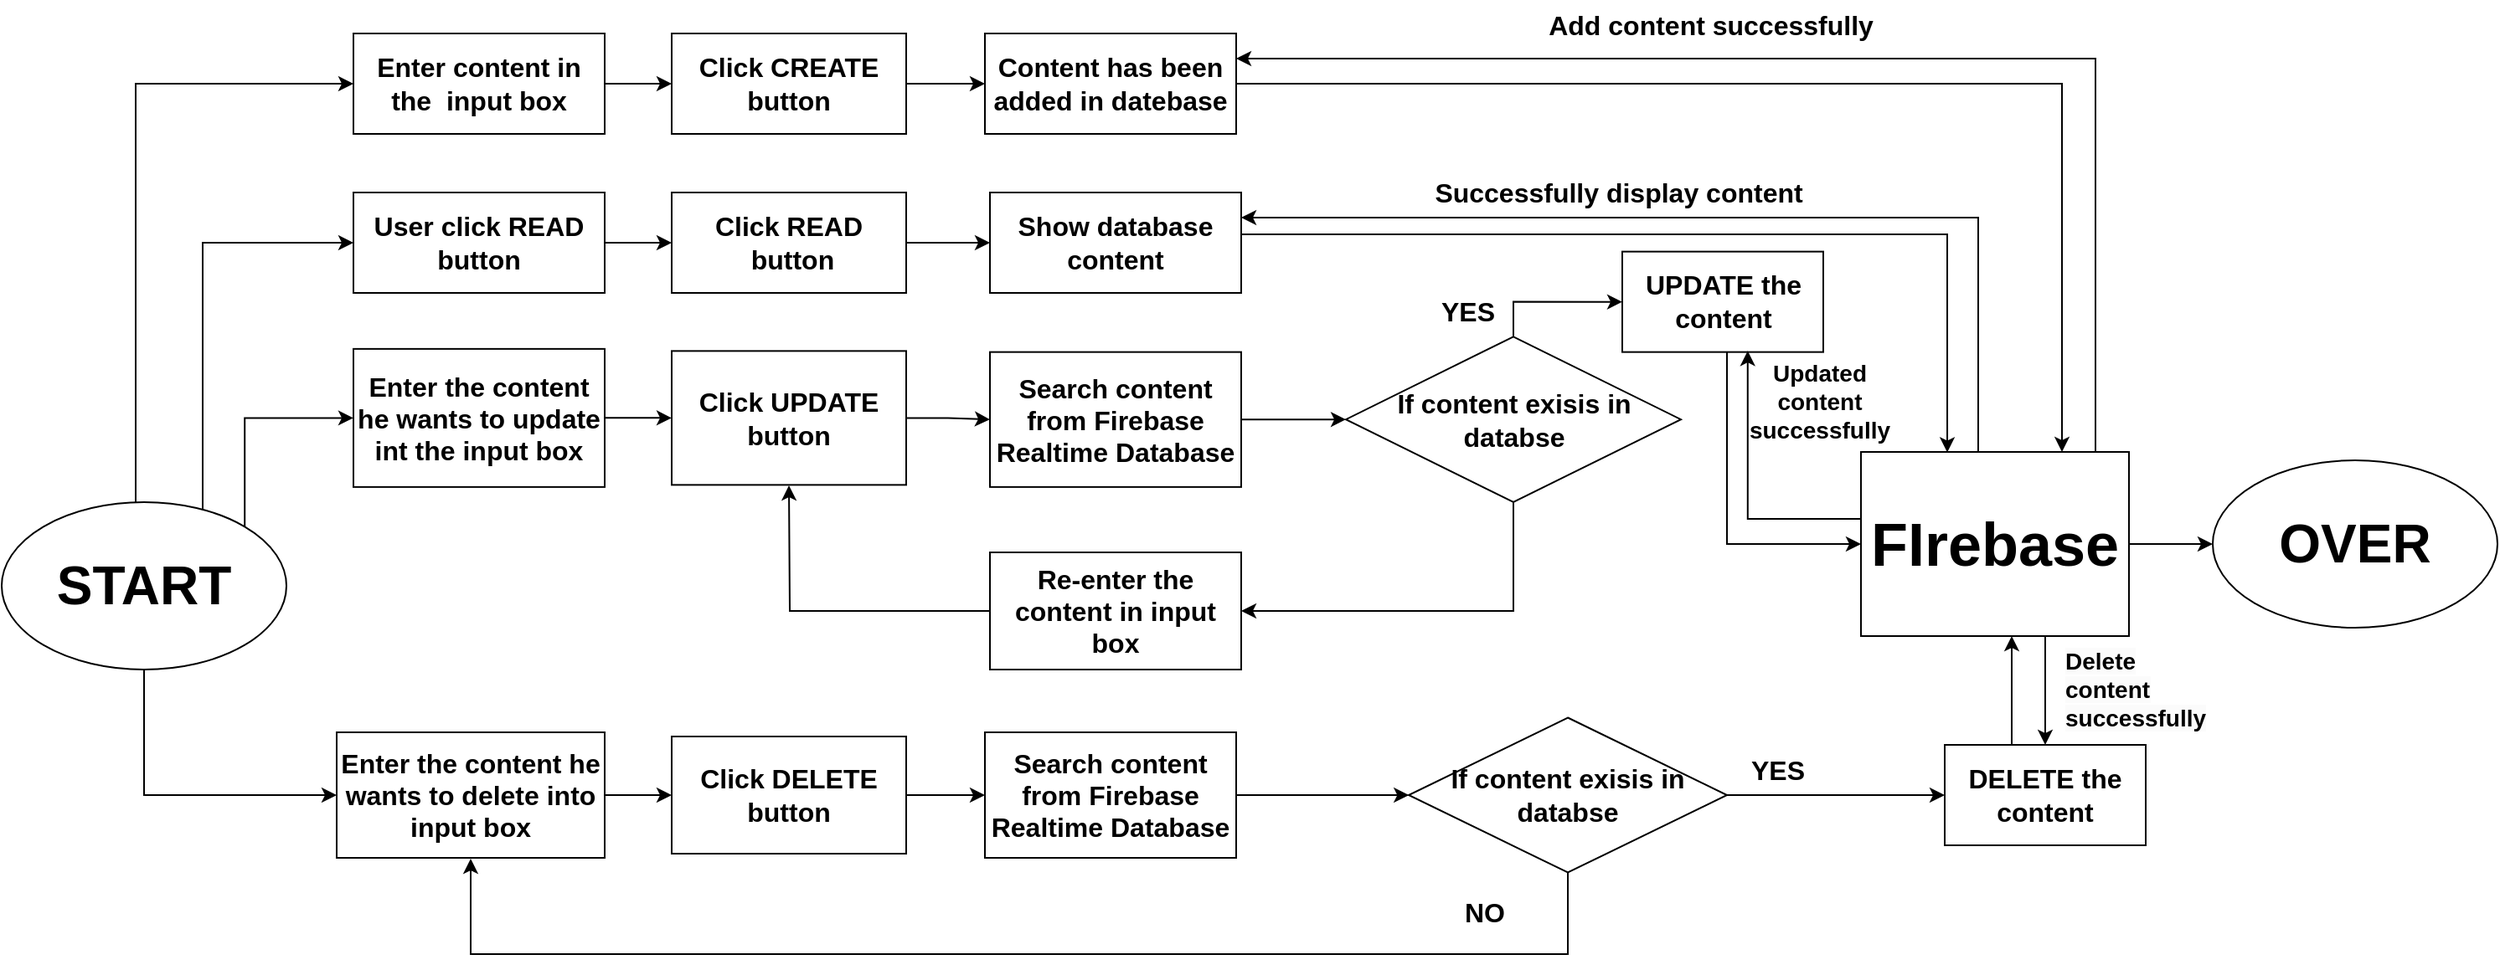 <mxfile version="22.0.8" type="device">
  <diagram id="PWJQZMEyeKjx7hlvS0hu" name="第 1 页">
    <mxGraphModel dx="1500" dy="763" grid="1" gridSize="10" guides="1" tooltips="1" connect="1" arrows="1" fold="1" page="1" pageScale="1" pageWidth="1654" pageHeight="1169" math="0" shadow="0">
      <root>
        <mxCell id="0" />
        <mxCell id="1" parent="0" />
        <mxCell id="T3COdDTeu6KHOqvCC-fU-74" style="edgeStyle=orthogonalEdgeStyle;rounded=0;orthogonalLoop=1;jettySize=auto;html=1;entryX=0;entryY=0.5;entryDx=0;entryDy=0;" edge="1" parent="1" source="T3COdDTeu6KHOqvCC-fU-1" target="T3COdDTeu6KHOqvCC-fU-5">
          <mxGeometry relative="1" as="geometry">
            <Array as="points">
              <mxPoint x="170" y="140" />
            </Array>
          </mxGeometry>
        </mxCell>
        <mxCell id="T3COdDTeu6KHOqvCC-fU-75" style="edgeStyle=orthogonalEdgeStyle;rounded=0;orthogonalLoop=1;jettySize=auto;html=1;entryX=0;entryY=0.5;entryDx=0;entryDy=0;" edge="1" parent="1" source="T3COdDTeu6KHOqvCC-fU-1" target="T3COdDTeu6KHOqvCC-fU-4">
          <mxGeometry relative="1" as="geometry">
            <Array as="points">
              <mxPoint x="210" y="235" />
            </Array>
          </mxGeometry>
        </mxCell>
        <mxCell id="T3COdDTeu6KHOqvCC-fU-78" style="edgeStyle=orthogonalEdgeStyle;rounded=0;orthogonalLoop=1;jettySize=auto;html=1;exitX=1;exitY=0;exitDx=0;exitDy=0;entryX=0;entryY=0.5;entryDx=0;entryDy=0;" edge="1" parent="1" source="T3COdDTeu6KHOqvCC-fU-1" target="T3COdDTeu6KHOqvCC-fU-3">
          <mxGeometry relative="1" as="geometry">
            <Array as="points">
              <mxPoint x="235" y="340" />
            </Array>
          </mxGeometry>
        </mxCell>
        <mxCell id="T3COdDTeu6KHOqvCC-fU-79" style="edgeStyle=orthogonalEdgeStyle;rounded=0;orthogonalLoop=1;jettySize=auto;html=1;exitX=0.5;exitY=1;exitDx=0;exitDy=0;entryX=0;entryY=0.5;entryDx=0;entryDy=0;" edge="1" parent="1" source="T3COdDTeu6KHOqvCC-fU-1" target="T3COdDTeu6KHOqvCC-fU-2">
          <mxGeometry relative="1" as="geometry" />
        </mxCell>
        <mxCell id="T3COdDTeu6KHOqvCC-fU-1" value="&lt;font style=&quot;font-size: 32px;&quot;&gt;START&lt;/font&gt;" style="ellipse;whiteSpace=wrap;html=1;fontSize=16;fontStyle=1" vertex="1" parent="1">
          <mxGeometry x="90" y="390" width="170" height="100" as="geometry" />
        </mxCell>
        <mxCell id="T3COdDTeu6KHOqvCC-fU-55" value="" style="edgeStyle=orthogonalEdgeStyle;rounded=0;orthogonalLoop=1;jettySize=auto;html=1;fontSize=16;fontStyle=1" edge="1" parent="1" source="T3COdDTeu6KHOqvCC-fU-2" target="T3COdDTeu6KHOqvCC-fU-47">
          <mxGeometry relative="1" as="geometry" />
        </mxCell>
        <mxCell id="T3COdDTeu6KHOqvCC-fU-2" value="Enter the content he wants to delete into input box" style="rounded=0;whiteSpace=wrap;html=1;fontSize=16;fontStyle=1" vertex="1" parent="1">
          <mxGeometry x="290" y="527.5" width="160" height="75" as="geometry" />
        </mxCell>
        <mxCell id="T3COdDTeu6KHOqvCC-fU-43" value="" style="edgeStyle=orthogonalEdgeStyle;rounded=0;orthogonalLoop=1;jettySize=auto;html=1;fontSize=16;fontStyle=1" edge="1" parent="1" source="T3COdDTeu6KHOqvCC-fU-3" target="T3COdDTeu6KHOqvCC-fU-42">
          <mxGeometry relative="1" as="geometry" />
        </mxCell>
        <mxCell id="T3COdDTeu6KHOqvCC-fU-3" value="Enter the content he wants to update int the input box" style="rounded=0;whiteSpace=wrap;html=1;fontSize=16;fontStyle=1" vertex="1" parent="1">
          <mxGeometry x="300" y="298.44" width="150" height="82.5" as="geometry" />
        </mxCell>
        <mxCell id="T3COdDTeu6KHOqvCC-fU-81" value="" style="edgeStyle=orthogonalEdgeStyle;rounded=0;orthogonalLoop=1;jettySize=auto;html=1;" edge="1" parent="1" source="T3COdDTeu6KHOqvCC-fU-4" target="T3COdDTeu6KHOqvCC-fU-46">
          <mxGeometry relative="1" as="geometry" />
        </mxCell>
        <mxCell id="T3COdDTeu6KHOqvCC-fU-4" value="User click READ button" style="rounded=0;whiteSpace=wrap;html=1;fontSize=16;fontStyle=1" vertex="1" parent="1">
          <mxGeometry x="300" y="205" width="150" height="60" as="geometry" />
        </mxCell>
        <mxCell id="T3COdDTeu6KHOqvCC-fU-14" style="edgeStyle=orthogonalEdgeStyle;rounded=0;orthogonalLoop=1;jettySize=auto;html=1;entryX=0;entryY=0.5;entryDx=0;entryDy=0;fontSize=16;fontStyle=1" edge="1" parent="1" source="T3COdDTeu6KHOqvCC-fU-5" target="T3COdDTeu6KHOqvCC-fU-13">
          <mxGeometry relative="1" as="geometry" />
        </mxCell>
        <mxCell id="T3COdDTeu6KHOqvCC-fU-5" value="Enter content in the&amp;nbsp; input box" style="rounded=0;whiteSpace=wrap;html=1;fontSize=16;fontStyle=1" vertex="1" parent="1">
          <mxGeometry x="300" y="110" width="150" height="60" as="geometry" />
        </mxCell>
        <mxCell id="T3COdDTeu6KHOqvCC-fU-83" value="" style="edgeStyle=orthogonalEdgeStyle;rounded=0;orthogonalLoop=1;jettySize=auto;html=1;" edge="1" parent="1" source="T3COdDTeu6KHOqvCC-fU-13" target="T3COdDTeu6KHOqvCC-fU-54">
          <mxGeometry relative="1" as="geometry" />
        </mxCell>
        <mxCell id="T3COdDTeu6KHOqvCC-fU-13" value="Click CREATE button" style="rounded=0;whiteSpace=wrap;html=1;fontSize=16;fontStyle=1" vertex="1" parent="1">
          <mxGeometry x="490" y="110" width="140" height="60" as="geometry" />
        </mxCell>
        <mxCell id="T3COdDTeu6KHOqvCC-fU-91" value="" style="edgeStyle=orthogonalEdgeStyle;rounded=0;orthogonalLoop=1;jettySize=auto;html=1;" edge="1" parent="1" source="T3COdDTeu6KHOqvCC-fU-15" target="T3COdDTeu6KHOqvCC-fU-90">
          <mxGeometry relative="1" as="geometry" />
        </mxCell>
        <mxCell id="T3COdDTeu6KHOqvCC-fU-92" style="edgeStyle=orthogonalEdgeStyle;rounded=0;orthogonalLoop=1;jettySize=auto;html=1;entryX=1;entryY=0.25;entryDx=0;entryDy=0;" edge="1" parent="1" source="T3COdDTeu6KHOqvCC-fU-15" target="T3COdDTeu6KHOqvCC-fU-54">
          <mxGeometry relative="1" as="geometry">
            <Array as="points">
              <mxPoint x="1340" y="125" />
            </Array>
          </mxGeometry>
        </mxCell>
        <mxCell id="T3COdDTeu6KHOqvCC-fU-93" style="edgeStyle=orthogonalEdgeStyle;rounded=0;orthogonalLoop=1;jettySize=auto;html=1;entryX=1;entryY=0.25;entryDx=0;entryDy=0;" edge="1" parent="1" source="T3COdDTeu6KHOqvCC-fU-15" target="T3COdDTeu6KHOqvCC-fU-53">
          <mxGeometry relative="1" as="geometry">
            <Array as="points">
              <mxPoint x="1270" y="220" />
            </Array>
          </mxGeometry>
        </mxCell>
        <mxCell id="T3COdDTeu6KHOqvCC-fU-95" value="" style="edgeStyle=orthogonalEdgeStyle;rounded=0;orthogonalLoop=1;jettySize=auto;html=1;" edge="1" parent="1" source="T3COdDTeu6KHOqvCC-fU-15" target="T3COdDTeu6KHOqvCC-fU-52">
          <mxGeometry relative="1" as="geometry">
            <Array as="points">
              <mxPoint x="1310" y="500" />
              <mxPoint x="1310" y="500" />
            </Array>
          </mxGeometry>
        </mxCell>
        <mxCell id="T3COdDTeu6KHOqvCC-fU-15" value="&lt;font style=&quot;font-size: 36px;&quot;&gt;FIrebase&lt;/font&gt;" style="whiteSpace=wrap;html=1;fontSize=16;fontStyle=1" vertex="1" parent="1">
          <mxGeometry x="1200" y="360" width="160" height="110" as="geometry" />
        </mxCell>
        <mxCell id="T3COdDTeu6KHOqvCC-fU-80" value="" style="edgeStyle=orthogonalEdgeStyle;rounded=0;orthogonalLoop=1;jettySize=auto;html=1;" edge="1" parent="1" source="T3COdDTeu6KHOqvCC-fU-19" target="T3COdDTeu6KHOqvCC-fU-20">
          <mxGeometry relative="1" as="geometry" />
        </mxCell>
        <mxCell id="T3COdDTeu6KHOqvCC-fU-19" value="Search content from Firebase Realtime Database" style="whiteSpace=wrap;html=1;fontSize=16;fontStyle=1" vertex="1" parent="1">
          <mxGeometry x="680" y="300.32" width="150" height="80.62" as="geometry" />
        </mxCell>
        <mxCell id="T3COdDTeu6KHOqvCC-fU-45" style="edgeStyle=orthogonalEdgeStyle;rounded=0;orthogonalLoop=1;jettySize=auto;html=1;entryX=0;entryY=0.5;entryDx=0;entryDy=0;fontSize=16;fontStyle=1" edge="1" parent="1" source="T3COdDTeu6KHOqvCC-fU-20" target="T3COdDTeu6KHOqvCC-fU-22">
          <mxGeometry relative="1" as="geometry" />
        </mxCell>
        <mxCell id="T3COdDTeu6KHOqvCC-fU-106" style="edgeStyle=orthogonalEdgeStyle;rounded=0;orthogonalLoop=1;jettySize=auto;html=1;entryX=1;entryY=0.5;entryDx=0;entryDy=0;" edge="1" parent="1" source="T3COdDTeu6KHOqvCC-fU-20" target="T3COdDTeu6KHOqvCC-fU-103">
          <mxGeometry relative="1" as="geometry">
            <Array as="points">
              <mxPoint x="993" y="455" />
            </Array>
          </mxGeometry>
        </mxCell>
        <mxCell id="T3COdDTeu6KHOqvCC-fU-20" value="If content exisis in databse" style="rhombus;whiteSpace=wrap;html=1;fontSize=16;fontStyle=1" vertex="1" parent="1">
          <mxGeometry x="892.5" y="291.16" width="200" height="98.84" as="geometry" />
        </mxCell>
        <mxCell id="T3COdDTeu6KHOqvCC-fU-85" style="edgeStyle=orthogonalEdgeStyle;rounded=0;orthogonalLoop=1;jettySize=auto;html=1;entryX=0;entryY=0.5;entryDx=0;entryDy=0;" edge="1" parent="1" source="T3COdDTeu6KHOqvCC-fU-22" target="T3COdDTeu6KHOqvCC-fU-15">
          <mxGeometry relative="1" as="geometry">
            <Array as="points">
              <mxPoint x="1120" y="415" />
            </Array>
          </mxGeometry>
        </mxCell>
        <mxCell id="T3COdDTeu6KHOqvCC-fU-22" value="UPDATE the content" style="whiteSpace=wrap;html=1;fontSize=16;fontStyle=1" vertex="1" parent="1">
          <mxGeometry x="1057.5" y="240.32" width="120" height="60" as="geometry" />
        </mxCell>
        <mxCell id="T3COdDTeu6KHOqvCC-fU-25" value="YES" style="text;html=1;align=center;verticalAlign=middle;resizable=0;points=[];autosize=1;strokeColor=none;fillColor=none;fontSize=16;fontStyle=1" vertex="1" parent="1">
          <mxGeometry x="935" y="261.16" width="60" height="30" as="geometry" />
        </mxCell>
        <mxCell id="T3COdDTeu6KHOqvCC-fU-44" value="" style="edgeStyle=orthogonalEdgeStyle;rounded=0;orthogonalLoop=1;jettySize=auto;html=1;fontSize=16;fontStyle=1" edge="1" parent="1" source="T3COdDTeu6KHOqvCC-fU-42" target="T3COdDTeu6KHOqvCC-fU-19">
          <mxGeometry relative="1" as="geometry" />
        </mxCell>
        <mxCell id="T3COdDTeu6KHOqvCC-fU-42" value="Click UPDATE button" style="rounded=0;whiteSpace=wrap;html=1;fontSize=16;fontStyle=1" vertex="1" parent="1">
          <mxGeometry x="490" y="299.69" width="140" height="80" as="geometry" />
        </mxCell>
        <mxCell id="T3COdDTeu6KHOqvCC-fU-82" value="" style="edgeStyle=orthogonalEdgeStyle;rounded=0;orthogonalLoop=1;jettySize=auto;html=1;" edge="1" parent="1" source="T3COdDTeu6KHOqvCC-fU-46" target="T3COdDTeu6KHOqvCC-fU-53">
          <mxGeometry relative="1" as="geometry" />
        </mxCell>
        <mxCell id="T3COdDTeu6KHOqvCC-fU-46" value="Click READ&lt;br&gt;&amp;nbsp;button" style="rounded=0;whiteSpace=wrap;html=1;fontSize=16;fontStyle=1" vertex="1" parent="1">
          <mxGeometry x="490" y="205" width="140" height="60" as="geometry" />
        </mxCell>
        <mxCell id="T3COdDTeu6KHOqvCC-fU-56" value="" style="edgeStyle=orthogonalEdgeStyle;rounded=0;orthogonalLoop=1;jettySize=auto;html=1;fontSize=16;fontStyle=1" edge="1" parent="1" source="T3COdDTeu6KHOqvCC-fU-47" target="T3COdDTeu6KHOqvCC-fU-48">
          <mxGeometry relative="1" as="geometry" />
        </mxCell>
        <mxCell id="T3COdDTeu6KHOqvCC-fU-47" value="Click DELETE button" style="rounded=0;whiteSpace=wrap;html=1;fontSize=16;fontStyle=1" vertex="1" parent="1">
          <mxGeometry x="490" y="530" width="140" height="70" as="geometry" />
        </mxCell>
        <mxCell id="T3COdDTeu6KHOqvCC-fU-57" value="" style="edgeStyle=orthogonalEdgeStyle;rounded=0;orthogonalLoop=1;jettySize=auto;html=1;fontSize=16;fontStyle=1" edge="1" parent="1" source="T3COdDTeu6KHOqvCC-fU-48" target="T3COdDTeu6KHOqvCC-fU-49">
          <mxGeometry relative="1" as="geometry" />
        </mxCell>
        <mxCell id="T3COdDTeu6KHOqvCC-fU-48" value="Search content from Firebase Realtime Database" style="whiteSpace=wrap;html=1;fontSize=16;fontStyle=1" vertex="1" parent="1">
          <mxGeometry x="677" y="527.5" width="150" height="75" as="geometry" />
        </mxCell>
        <mxCell id="T3COdDTeu6KHOqvCC-fU-61" style="edgeStyle=orthogonalEdgeStyle;rounded=0;orthogonalLoop=1;jettySize=auto;html=1;fontSize=16;fontStyle=1" edge="1" parent="1" source="T3COdDTeu6KHOqvCC-fU-49">
          <mxGeometry relative="1" as="geometry">
            <mxPoint x="370" y="603" as="targetPoint" />
            <Array as="points">
              <mxPoint x="1025" y="660" />
              <mxPoint x="370" y="660" />
            </Array>
          </mxGeometry>
        </mxCell>
        <mxCell id="T3COdDTeu6KHOqvCC-fU-71" value="" style="edgeStyle=orthogonalEdgeStyle;rounded=0;orthogonalLoop=1;jettySize=auto;html=1;" edge="1" parent="1" source="T3COdDTeu6KHOqvCC-fU-49" target="T3COdDTeu6KHOqvCC-fU-52">
          <mxGeometry relative="1" as="geometry" />
        </mxCell>
        <mxCell id="T3COdDTeu6KHOqvCC-fU-49" value="If content exisis in databse" style="rhombus;whiteSpace=wrap;html=1;fontSize=16;fontStyle=1" vertex="1" parent="1">
          <mxGeometry x="930" y="518.75" width="190" height="92.5" as="geometry" />
        </mxCell>
        <mxCell id="T3COdDTeu6KHOqvCC-fU-73" value="" style="edgeStyle=orthogonalEdgeStyle;rounded=0;orthogonalLoop=1;jettySize=auto;html=1;" edge="1" parent="1" source="T3COdDTeu6KHOqvCC-fU-52" target="T3COdDTeu6KHOqvCC-fU-15">
          <mxGeometry relative="1" as="geometry">
            <Array as="points">
              <mxPoint x="1290" y="500" />
              <mxPoint x="1290" y="500" />
            </Array>
          </mxGeometry>
        </mxCell>
        <mxCell id="T3COdDTeu6KHOqvCC-fU-52" value="DELETE the content" style="whiteSpace=wrap;html=1;fontSize=16;fontStyle=1" vertex="1" parent="1">
          <mxGeometry x="1250" y="535" width="120" height="60" as="geometry" />
        </mxCell>
        <mxCell id="T3COdDTeu6KHOqvCC-fU-53" value="Show database content" style="whiteSpace=wrap;html=1;fontSize=16;fontStyle=1" vertex="1" parent="1">
          <mxGeometry x="680" y="205" width="150" height="60" as="geometry" />
        </mxCell>
        <mxCell id="T3COdDTeu6KHOqvCC-fU-89" style="edgeStyle=orthogonalEdgeStyle;rounded=0;orthogonalLoop=1;jettySize=auto;html=1;exitX=1;exitY=0.5;exitDx=0;exitDy=0;entryX=0.75;entryY=0;entryDx=0;entryDy=0;" edge="1" parent="1" source="T3COdDTeu6KHOqvCC-fU-54" target="T3COdDTeu6KHOqvCC-fU-15">
          <mxGeometry relative="1" as="geometry" />
        </mxCell>
        <mxCell id="T3COdDTeu6KHOqvCC-fU-54" value="Content has been added in datebase" style="whiteSpace=wrap;html=1;fontSize=16;fontStyle=1" vertex="1" parent="1">
          <mxGeometry x="677" y="110" width="150" height="60" as="geometry" />
        </mxCell>
        <mxCell id="T3COdDTeu6KHOqvCC-fU-59" value="YES" style="text;html=1;align=center;verticalAlign=middle;resizable=0;points=[];autosize=1;strokeColor=none;fillColor=none;fontSize=16;fontStyle=1" vertex="1" parent="1">
          <mxGeometry x="1120" y="535" width="60" height="30" as="geometry" />
        </mxCell>
        <mxCell id="T3COdDTeu6KHOqvCC-fU-62" value="NO" style="text;html=1;align=center;verticalAlign=middle;resizable=0;points=[];autosize=1;strokeColor=none;fillColor=none;fontSize=16;fontStyle=1" vertex="1" parent="1">
          <mxGeometry x="950" y="620" width="50" height="30" as="geometry" />
        </mxCell>
        <mxCell id="T3COdDTeu6KHOqvCC-fU-87" style="edgeStyle=orthogonalEdgeStyle;rounded=0;orthogonalLoop=1;jettySize=auto;html=1;exitX=1;exitY=0.5;exitDx=0;exitDy=0;entryX=0.322;entryY=0.002;entryDx=0;entryDy=0;entryPerimeter=0;" edge="1" parent="1" source="T3COdDTeu6KHOqvCC-fU-53" target="T3COdDTeu6KHOqvCC-fU-15">
          <mxGeometry relative="1" as="geometry">
            <Array as="points">
              <mxPoint x="830" y="230" />
              <mxPoint x="1252" y="230" />
            </Array>
          </mxGeometry>
        </mxCell>
        <mxCell id="T3COdDTeu6KHOqvCC-fU-90" value="&lt;font style=&quot;font-size: 32px;&quot;&gt;OVER&lt;/font&gt;" style="ellipse;whiteSpace=wrap;html=1;fontSize=16;fontStyle=1" vertex="1" parent="1">
          <mxGeometry x="1410" y="365" width="170" height="100" as="geometry" />
        </mxCell>
        <mxCell id="T3COdDTeu6KHOqvCC-fU-94" style="edgeStyle=orthogonalEdgeStyle;rounded=0;orthogonalLoop=1;jettySize=auto;html=1;entryX=0.624;entryY=0.988;entryDx=0;entryDy=0;entryPerimeter=0;" edge="1" parent="1" source="T3COdDTeu6KHOqvCC-fU-15" target="T3COdDTeu6KHOqvCC-fU-22">
          <mxGeometry relative="1" as="geometry">
            <Array as="points">
              <mxPoint x="1132" y="400" />
            </Array>
          </mxGeometry>
        </mxCell>
        <mxCell id="T3COdDTeu6KHOqvCC-fU-96" value="&lt;b&gt;&lt;font style=&quot;font-size: 16px;&quot;&gt;Add content successfully&lt;/font&gt;&lt;/b&gt;" style="text;html=1;align=center;verticalAlign=middle;resizable=0;points=[];autosize=1;strokeColor=none;fillColor=none;" vertex="1" parent="1">
          <mxGeometry x="1000" y="90" width="220" height="30" as="geometry" />
        </mxCell>
        <mxCell id="T3COdDTeu6KHOqvCC-fU-97" value="&lt;b&gt;&lt;font style=&quot;font-size: 16px;&quot;&gt;Successfully display content&lt;/font&gt;&lt;/b&gt;" style="text;html=1;align=center;verticalAlign=middle;resizable=0;points=[];autosize=1;strokeColor=none;fillColor=none;" vertex="1" parent="1">
          <mxGeometry x="935" y="190" width="240" height="30" as="geometry" />
        </mxCell>
        <mxCell id="T3COdDTeu6KHOqvCC-fU-98" value="&lt;b style=&quot;font-size: 14px;&quot;&gt;Updated &lt;br&gt;content &lt;br&gt;successfully&lt;/b&gt;" style="text;html=1;align=center;verticalAlign=middle;resizable=0;points=[];autosize=1;strokeColor=none;fillColor=none;" vertex="1" parent="1">
          <mxGeometry x="1120" y="300.32" width="110" height="60" as="geometry" />
        </mxCell>
        <mxCell id="T3COdDTeu6KHOqvCC-fU-99" value="&lt;b style=&quot;border-color: var(--border-color); color: rgb(0, 0, 0); font-family: Helvetica; font-size: 14px; font-style: normal; font-variant-ligatures: normal; font-variant-caps: normal; letter-spacing: normal; orphans: 2; text-align: center; text-indent: 0px; text-transform: none; widows: 2; word-spacing: 0px; -webkit-text-stroke-width: 0px; background-color: rgb(251, 251, 251); text-decoration-thickness: initial; text-decoration-style: initial; text-decoration-color: initial;&quot;&gt;Delete&lt;br style=&quot;border-color: var(--border-color);&quot;&gt;content&lt;br style=&quot;border-color: var(--border-color);&quot;&gt;successfully&lt;/b&gt;" style="text;whiteSpace=wrap;html=1;" vertex="1" parent="1">
          <mxGeometry x="1320" y="470" width="110" height="70" as="geometry" />
        </mxCell>
        <mxCell id="T3COdDTeu6KHOqvCC-fU-105" style="edgeStyle=orthogonalEdgeStyle;rounded=0;orthogonalLoop=1;jettySize=auto;html=1;exitX=0;exitY=0.5;exitDx=0;exitDy=0;" edge="1" parent="1" source="T3COdDTeu6KHOqvCC-fU-103">
          <mxGeometry relative="1" as="geometry">
            <mxPoint x="560" y="380" as="targetPoint" />
          </mxGeometry>
        </mxCell>
        <mxCell id="T3COdDTeu6KHOqvCC-fU-103" value="&lt;b&gt;&lt;font style=&quot;font-size: 16px;&quot;&gt;Re-enter the content in input box&lt;/font&gt;&lt;/b&gt;" style="whiteSpace=wrap;html=1;" vertex="1" parent="1">
          <mxGeometry x="680" y="420" width="150" height="70" as="geometry" />
        </mxCell>
      </root>
    </mxGraphModel>
  </diagram>
</mxfile>
